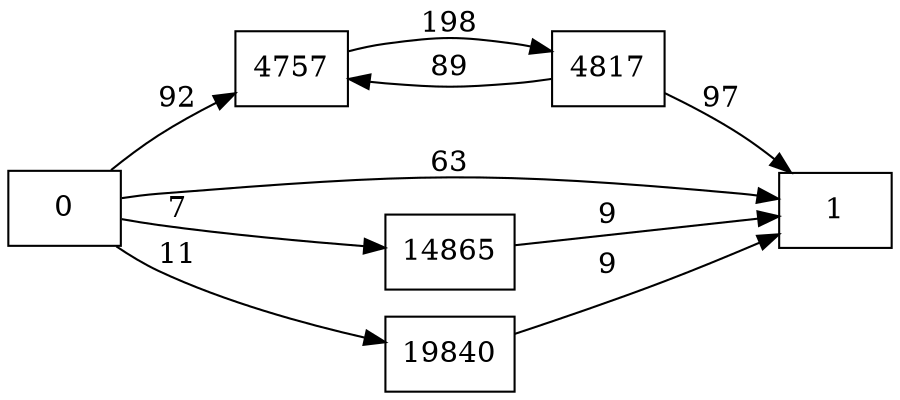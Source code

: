 digraph {
	graph [rankdir=LR]
	node [shape=rectangle]
	4757 -> 4817 [label=198]
	4817 -> 4757 [label=89]
	4817 -> 1 [label=97]
	14865 -> 1 [label=9]
	19840 -> 1 [label=9]
	0 -> 4757 [label=92]
	0 -> 1 [label=63]
	0 -> 14865 [label=7]
	0 -> 19840 [label=11]
}
